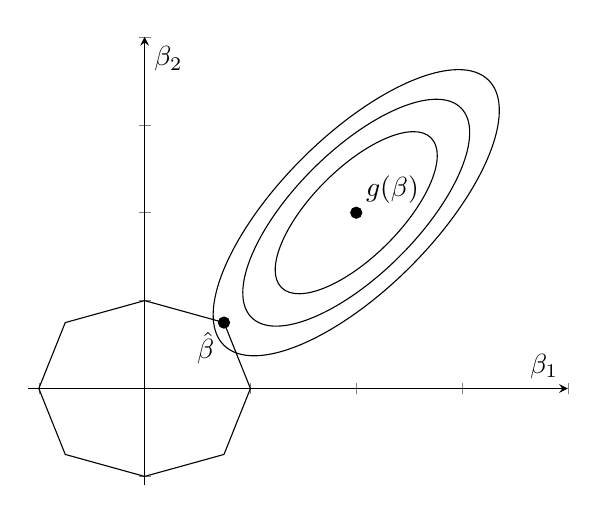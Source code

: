 \begin{tikzpicture}
\begin{axis}[
    xlabel = \(\beta_1\),
    ylabel = \(\beta_2\),
    ymin = -1.1,
    ymax = 4,
    xmin = -1.1,
    xmax = 4,
    axis lines = center,
    yticklabels={,,},
    xticklabels={,,}
]
\draw[rotate around={45:(2,2)}] (2,2) ellipse (1 and 0.5);
\draw[rotate around={45:(2,2)}] (2,2) ellipse (1.4 and 0.7);
\draw[rotate around={45:(2,2)}] (2,2) ellipse (1.77 and 0.87);

\addplot[]
    coordinates {
    	(-1,0)
    	(-0.75, 0.75)
    	(0,1)
    	(0.75,0.75)
    	(1,0)
    	(0.75,-0.75)
    	(0,-1)
    	(-0.75,-0.75)
    	(-1,0)
    };
\addplot [only marks, mark=*] coordinates {(2,2)};
\node [above right,black] at (2,2) {$g(\beta)$};

\addplot [only marks, mark=*] coordinates { (0.75,0.75) };
\node [below left] at (0.75,0.75) {$\hat\beta$};
\end{axis}
\end{tikzpicture}